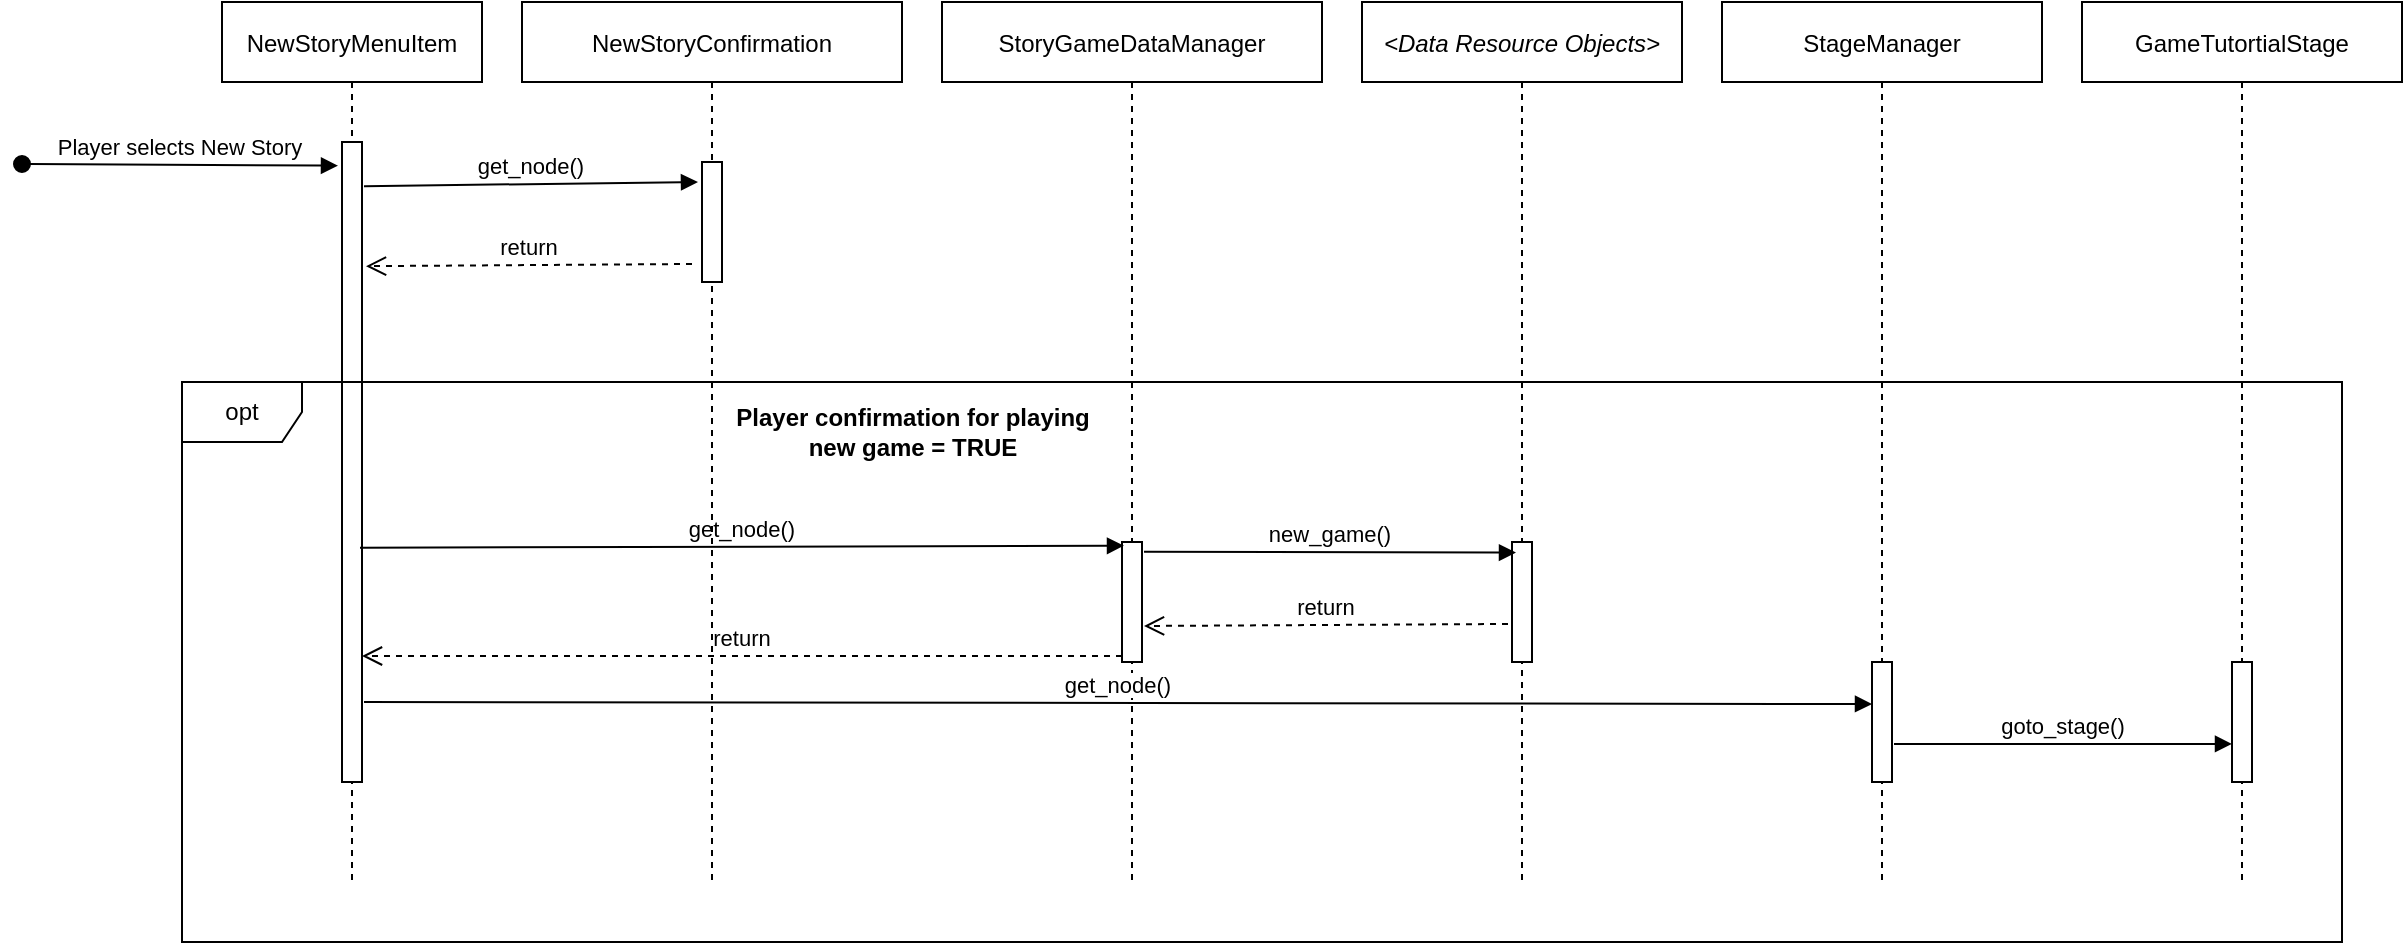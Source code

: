 <mxfile version="14.1.8" type="device"><diagram id="kgpKYQtTHZ0yAKxKKP6v" name="Page-1"><mxGraphModel dx="1220" dy="1173" grid="1" gridSize="10" guides="1" tooltips="1" connect="1" arrows="1" fold="1" page="1" pageScale="1" pageWidth="850" pageHeight="1100" math="0" shadow="0"><root><mxCell id="0"/><mxCell id="1" parent="0"/><mxCell id="3nuBFxr9cyL0pnOWT2aG-1" value="NewStoryMenuItem" style="shape=umlLifeline;perimeter=lifelinePerimeter;container=1;collapsible=0;recursiveResize=0;rounded=0;shadow=0;strokeWidth=1;" parent="1" vertex="1"><mxGeometry x="120" y="80" width="130" height="440" as="geometry"/></mxCell><mxCell id="3nuBFxr9cyL0pnOWT2aG-2" value="" style="points=[];perimeter=orthogonalPerimeter;rounded=0;shadow=0;strokeWidth=1;" parent="3nuBFxr9cyL0pnOWT2aG-1" vertex="1"><mxGeometry x="60" y="70" width="10" height="320" as="geometry"/></mxCell><mxCell id="3nuBFxr9cyL0pnOWT2aG-3" value="Player selects New Story" style="verticalAlign=bottom;startArrow=oval;endArrow=block;startSize=8;shadow=0;strokeWidth=1;entryX=-0.2;entryY=0.037;entryDx=0;entryDy=0;entryPerimeter=0;" parent="3nuBFxr9cyL0pnOWT2aG-1" target="3nuBFxr9cyL0pnOWT2aG-2" edge="1"><mxGeometry relative="1" as="geometry"><mxPoint x="-100" y="81" as="sourcePoint"/></mxGeometry></mxCell><mxCell id="3nuBFxr9cyL0pnOWT2aG-5" value="StoryGameDataManager" style="shape=umlLifeline;perimeter=lifelinePerimeter;container=1;collapsible=0;recursiveResize=0;rounded=0;shadow=0;strokeWidth=1;" parent="1" vertex="1"><mxGeometry x="480" y="80" width="190" height="440" as="geometry"/></mxCell><mxCell id="3nuBFxr9cyL0pnOWT2aG-6" value="" style="points=[];perimeter=orthogonalPerimeter;rounded=0;shadow=0;strokeWidth=1;" parent="3nuBFxr9cyL0pnOWT2aG-5" vertex="1"><mxGeometry x="90" y="270" width="10" height="60" as="geometry"/></mxCell><mxCell id="3nuBFxr9cyL0pnOWT2aG-7" value="return" style="verticalAlign=bottom;endArrow=open;dashed=1;endSize=8;exitX=0;exitY=0.95;shadow=0;strokeWidth=1;" parent="1" source="3nuBFxr9cyL0pnOWT2aG-6" target="3nuBFxr9cyL0pnOWT2aG-2" edge="1"><mxGeometry relative="1" as="geometry"><mxPoint x="275" y="236" as="targetPoint"/></mxGeometry></mxCell><mxCell id="3nuBFxr9cyL0pnOWT2aG-8" value="get_node()" style="verticalAlign=bottom;endArrow=block;shadow=0;strokeWidth=1;entryX=0.1;entryY=0.031;entryDx=0;entryDy=0;entryPerimeter=0;exitX=0.9;exitY=0.634;exitDx=0;exitDy=0;exitPerimeter=0;" parent="1" source="3nuBFxr9cyL0pnOWT2aG-2" target="3nuBFxr9cyL0pnOWT2aG-6" edge="1"><mxGeometry relative="1" as="geometry"><mxPoint x="260" y="310" as="sourcePoint"/><mxPoint x="345" y="161.0" as="targetPoint"/></mxGeometry></mxCell><mxCell id="d7E_X-9hDUUU8jGaqj8e-2" value="&lt;Data Resource Objects&gt;" style="shape=umlLifeline;perimeter=lifelinePerimeter;container=1;collapsible=0;recursiveResize=0;rounded=0;shadow=0;strokeWidth=1;fontStyle=2" parent="1" vertex="1"><mxGeometry x="690" y="80" width="160" height="440" as="geometry"/></mxCell><mxCell id="d7E_X-9hDUUU8jGaqj8e-3" value="" style="points=[];perimeter=orthogonalPerimeter;rounded=0;shadow=0;strokeWidth=1;" parent="d7E_X-9hDUUU8jGaqj8e-2" vertex="1"><mxGeometry x="75" y="270" width="10" height="60" as="geometry"/></mxCell><mxCell id="d7E_X-9hDUUU8jGaqj8e-4" value="new_game()" style="verticalAlign=bottom;endArrow=block;shadow=0;strokeWidth=1;exitX=1.1;exitY=0.081;exitDx=0;exitDy=0;exitPerimeter=0;entryX=0.2;entryY=0.088;entryDx=0;entryDy=0;entryPerimeter=0;" parent="1" source="3nuBFxr9cyL0pnOWT2aG-6" target="d7E_X-9hDUUU8jGaqj8e-3" edge="1"><mxGeometry relative="1" as="geometry"><mxPoint x="430" y="190.0" as="sourcePoint"/><mxPoint x="617" y="190.9" as="targetPoint"/></mxGeometry></mxCell><mxCell id="d7E_X-9hDUUU8jGaqj8e-5" value="return" style="verticalAlign=bottom;endArrow=open;dashed=1;endSize=8;shadow=0;strokeWidth=1;entryX=1.1;entryY=0.7;entryDx=0;entryDy=0;entryPerimeter=0;exitX=-0.2;exitY=0.683;exitDx=0;exitDy=0;exitPerimeter=0;" parent="1" source="d7E_X-9hDUUU8jGaqj8e-3" target="3nuBFxr9cyL0pnOWT2aG-6" edge="1"><mxGeometry relative="1" as="geometry"><mxPoint x="360" y="200.0" as="targetPoint"/><mxPoint x="562" y="202" as="sourcePoint"/></mxGeometry></mxCell><mxCell id="d7E_X-9hDUUU8jGaqj8e-6" value="StageManager" style="shape=umlLifeline;perimeter=lifelinePerimeter;container=1;collapsible=0;recursiveResize=0;rounded=0;shadow=0;strokeWidth=1;" parent="1" vertex="1"><mxGeometry x="870" y="80" width="160" height="440" as="geometry"/></mxCell><mxCell id="d7E_X-9hDUUU8jGaqj8e-7" value="" style="points=[];perimeter=orthogonalPerimeter;rounded=0;shadow=0;strokeWidth=1;" parent="d7E_X-9hDUUU8jGaqj8e-6" vertex="1"><mxGeometry x="75" y="330" width="10" height="60" as="geometry"/></mxCell><mxCell id="d7E_X-9hDUUU8jGaqj8e-8" value="get_node()" style="verticalAlign=bottom;endArrow=block;shadow=0;strokeWidth=1;exitX=1.1;exitY=0.875;exitDx=0;exitDy=0;exitPerimeter=0;entryX=0;entryY=0.35;entryDx=0;entryDy=0;entryPerimeter=0;" parent="1" source="3nuBFxr9cyL0pnOWT2aG-2" target="d7E_X-9hDUUU8jGaqj8e-7" edge="1"><mxGeometry relative="1" as="geometry"><mxPoint x="190" y="260" as="sourcePoint"/><mxPoint x="680" y="261" as="targetPoint"/></mxGeometry></mxCell><mxCell id="d7E_X-9hDUUU8jGaqj8e-11" value="GameTutortialStage" style="shape=umlLifeline;perimeter=lifelinePerimeter;container=1;collapsible=0;recursiveResize=0;rounded=0;shadow=0;strokeWidth=1;" parent="1" vertex="1"><mxGeometry x="1050" y="80" width="160" height="440" as="geometry"/></mxCell><mxCell id="d7E_X-9hDUUU8jGaqj8e-12" value="" style="points=[];perimeter=orthogonalPerimeter;rounded=0;shadow=0;strokeWidth=1;" parent="d7E_X-9hDUUU8jGaqj8e-11" vertex="1"><mxGeometry x="75" y="330" width="10" height="60" as="geometry"/></mxCell><mxCell id="d7E_X-9hDUUU8jGaqj8e-13" value="goto_stage()" style="verticalAlign=bottom;endArrow=block;shadow=0;strokeWidth=1;exitX=1.1;exitY=0.683;exitDx=0;exitDy=0;exitPerimeter=0;entryX=0;entryY=0.683;entryDx=0;entryDy=0;entryPerimeter=0;" parent="1" source="d7E_X-9hDUUU8jGaqj8e-7" target="d7E_X-9hDUUU8jGaqj8e-12" edge="1"><mxGeometry relative="1" as="geometry"><mxPoint x="790" y="281" as="sourcePoint"/><mxPoint x="900" y="281" as="targetPoint"/></mxGeometry></mxCell><mxCell id="CcNArKRBzCRbBWioLUIM-2" value="Player confirmation for playing &lt;br&gt;new game = TRUE" style="text;html=1;align=center;verticalAlign=middle;resizable=0;points=[];autosize=1;fontStyle=1" parent="1" vertex="1"><mxGeometry x="370" y="280" width="190" height="30" as="geometry"/></mxCell><mxCell id="CcNArKRBzCRbBWioLUIM-3" value="NewStoryConfirmation" style="shape=umlLifeline;perimeter=lifelinePerimeter;container=1;collapsible=0;recursiveResize=0;rounded=0;shadow=0;strokeWidth=1;" parent="1" vertex="1"><mxGeometry x="270" y="80" width="190" height="440" as="geometry"/></mxCell><mxCell id="CcNArKRBzCRbBWioLUIM-4" value="" style="points=[];perimeter=orthogonalPerimeter;rounded=0;shadow=0;strokeWidth=1;" parent="CcNArKRBzCRbBWioLUIM-3" vertex="1"><mxGeometry x="90" y="80" width="10" height="60" as="geometry"/></mxCell><mxCell id="CcNArKRBzCRbBWioLUIM-1" value="opt" style="shape=umlFrame;whiteSpace=wrap;html=1;" parent="1" vertex="1"><mxGeometry x="100" y="270" width="1080" height="280" as="geometry"/></mxCell><mxCell id="CcNArKRBzCRbBWioLUIM-6" value="get_node()" style="verticalAlign=bottom;endArrow=block;shadow=0;strokeWidth=1;exitX=1.1;exitY=0.069;exitDx=0;exitDy=0;exitPerimeter=0;entryX=-0.2;entryY=0.167;entryDx=0;entryDy=0;entryPerimeter=0;" parent="1" source="3nuBFxr9cyL0pnOWT2aG-2" target="CcNArKRBzCRbBWioLUIM-4" edge="1"><mxGeometry relative="1" as="geometry"><mxPoint x="190" y="171.02" as="sourcePoint"/><mxPoint x="330" y="170" as="targetPoint"/></mxGeometry></mxCell><mxCell id="CcNArKRBzCRbBWioLUIM-7" value="return" style="verticalAlign=bottom;endArrow=open;dashed=1;endSize=8;shadow=0;strokeWidth=1;entryX=1.2;entryY=0.194;entryDx=0;entryDy=0;entryPerimeter=0;exitX=-0.5;exitY=0.85;exitDx=0;exitDy=0;exitPerimeter=0;" parent="1" source="CcNArKRBzCRbBWioLUIM-4" target="3nuBFxr9cyL0pnOWT2aG-2" edge="1"><mxGeometry relative="1" as="geometry"><mxPoint x="200" y="211.02" as="targetPoint"/><mxPoint x="340" y="211" as="sourcePoint"/></mxGeometry></mxCell></root></mxGraphModel></diagram></mxfile>